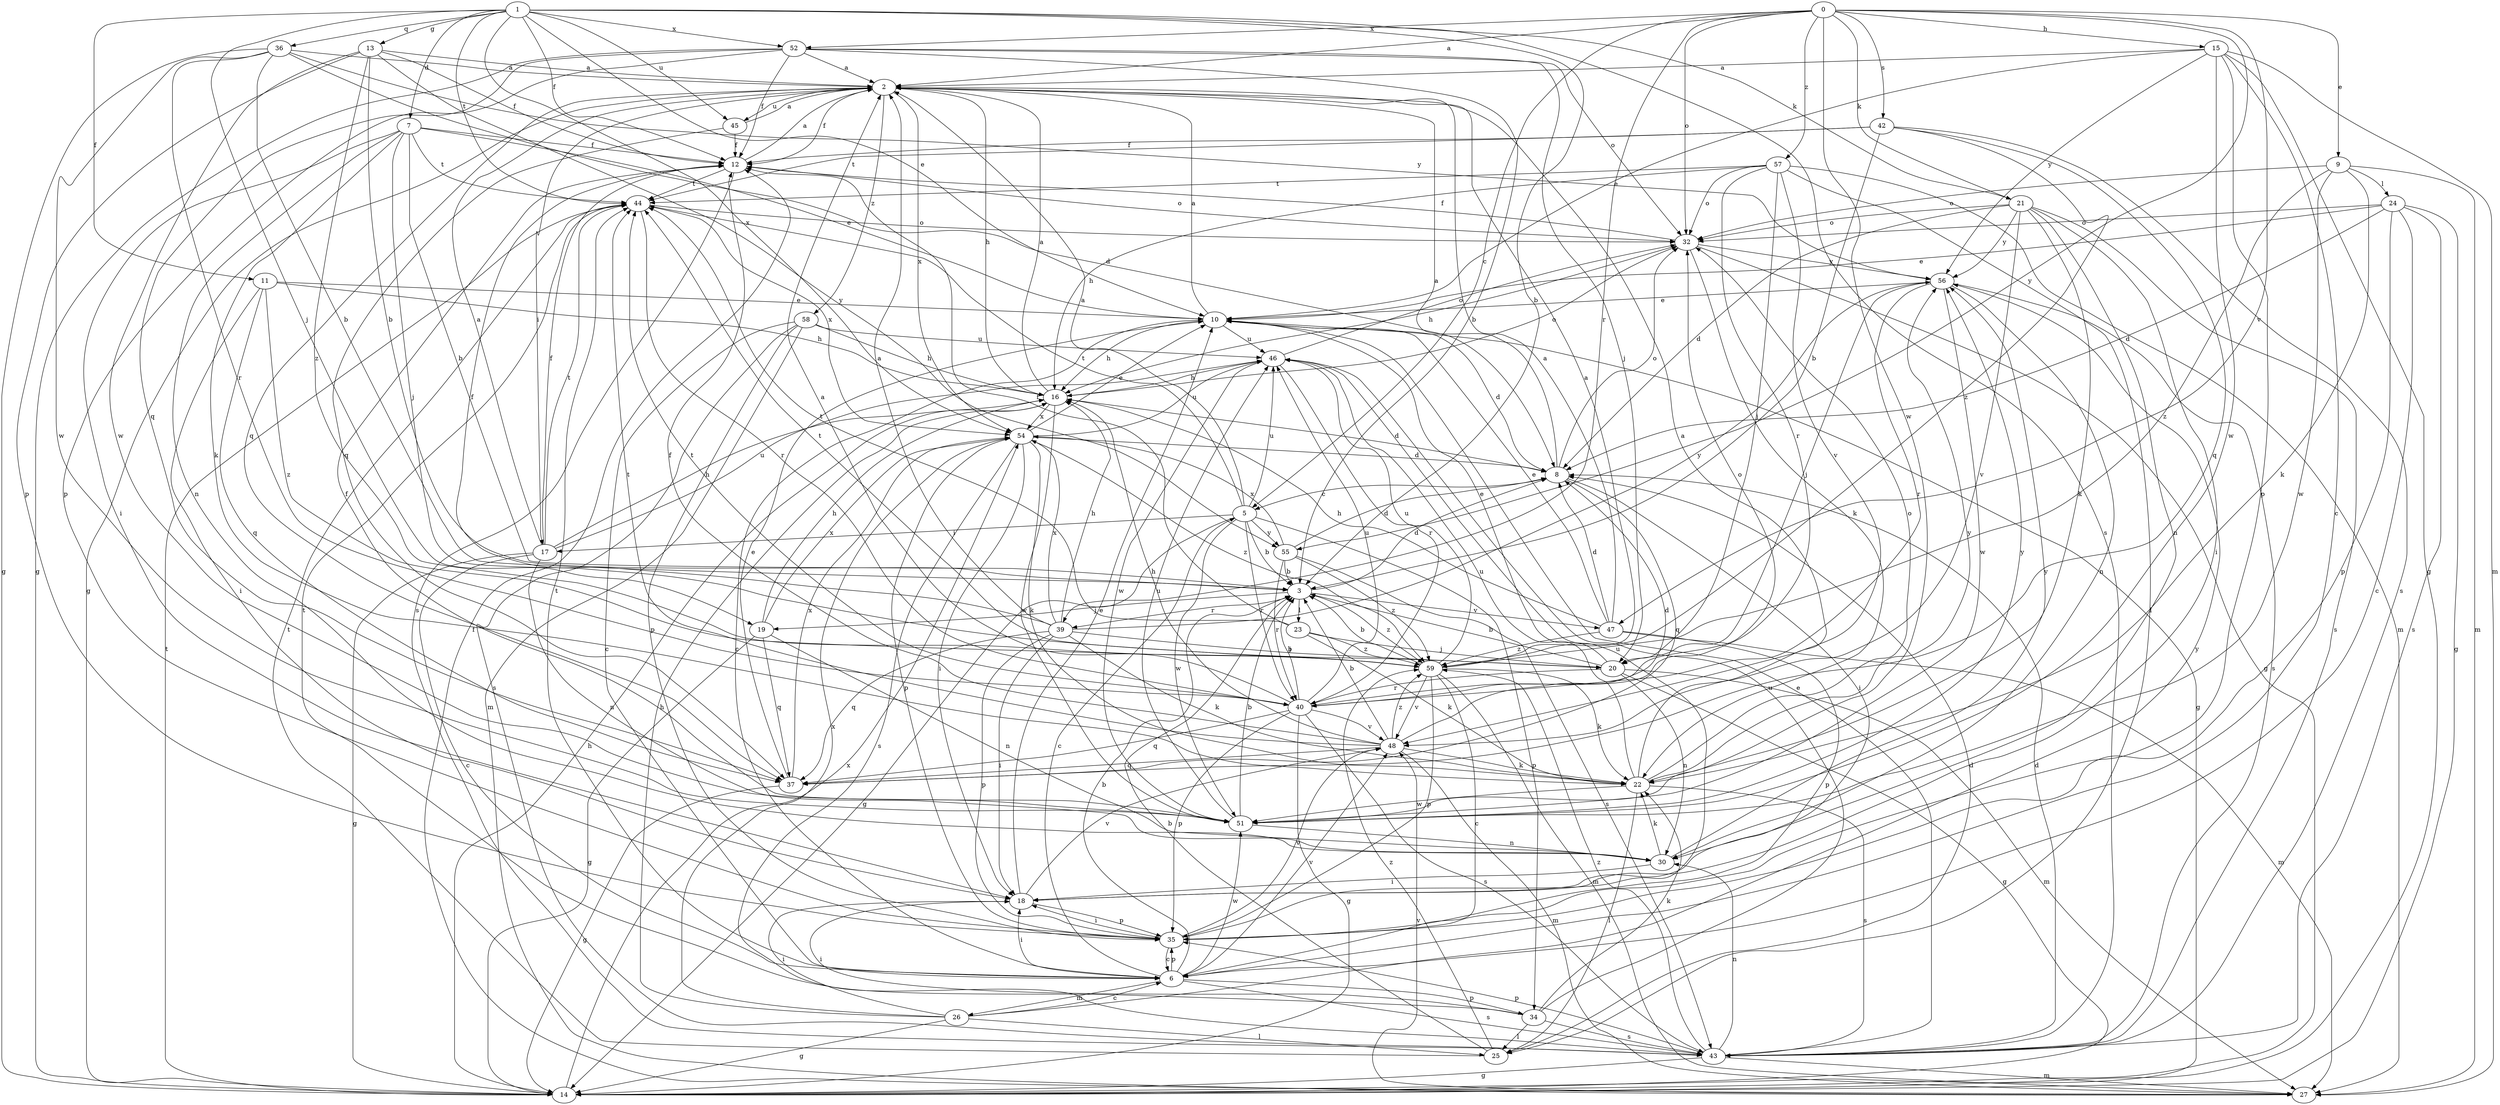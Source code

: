 strict digraph  {
0;
1;
2;
3;
5;
6;
7;
8;
9;
10;
11;
12;
13;
14;
15;
16;
17;
18;
19;
20;
21;
22;
23;
24;
25;
26;
27;
30;
32;
34;
35;
36;
37;
39;
40;
42;
43;
44;
45;
46;
47;
48;
51;
52;
54;
55;
56;
57;
58;
59;
0 -> 2  [label=a];
0 -> 5  [label=c];
0 -> 9  [label=e];
0 -> 15  [label=h];
0 -> 21  [label=k];
0 -> 32  [label=o];
0 -> 39  [label=r];
0 -> 42  [label=s];
0 -> 47  [label=v];
0 -> 51  [label=w];
0 -> 52  [label=x];
0 -> 55  [label=y];
0 -> 57  [label=z];
1 -> 3  [label=b];
1 -> 7  [label=d];
1 -> 10  [label=e];
1 -> 11  [label=f];
1 -> 12  [label=f];
1 -> 13  [label=g];
1 -> 19  [label=j];
1 -> 21  [label=k];
1 -> 36  [label=q];
1 -> 43  [label=s];
1 -> 44  [label=t];
1 -> 45  [label=u];
1 -> 52  [label=x];
1 -> 54  [label=x];
2 -> 12  [label=f];
2 -> 14  [label=g];
2 -> 16  [label=h];
2 -> 17  [label=i];
2 -> 37  [label=q];
2 -> 45  [label=u];
2 -> 54  [label=x];
2 -> 58  [label=z];
3 -> 8  [label=d];
3 -> 19  [label=j];
3 -> 23  [label=l];
3 -> 39  [label=r];
3 -> 47  [label=v];
3 -> 59  [label=z];
5 -> 2  [label=a];
5 -> 3  [label=b];
5 -> 14  [label=g];
5 -> 17  [label=i];
5 -> 34  [label=p];
5 -> 40  [label=r];
5 -> 44  [label=t];
5 -> 46  [label=u];
5 -> 51  [label=w];
5 -> 55  [label=y];
6 -> 3  [label=b];
6 -> 5  [label=c];
6 -> 18  [label=i];
6 -> 26  [label=m];
6 -> 34  [label=p];
6 -> 35  [label=p];
6 -> 43  [label=s];
6 -> 44  [label=t];
6 -> 48  [label=v];
6 -> 51  [label=w];
7 -> 3  [label=b];
7 -> 10  [label=e];
7 -> 12  [label=f];
7 -> 18  [label=i];
7 -> 20  [label=j];
7 -> 22  [label=k];
7 -> 30  [label=n];
7 -> 44  [label=t];
8 -> 2  [label=a];
8 -> 5  [label=c];
8 -> 18  [label=i];
8 -> 32  [label=o];
8 -> 37  [label=q];
9 -> 22  [label=k];
9 -> 24  [label=l];
9 -> 27  [label=m];
9 -> 32  [label=o];
9 -> 51  [label=w];
9 -> 59  [label=z];
10 -> 2  [label=a];
10 -> 6  [label=c];
10 -> 8  [label=d];
10 -> 14  [label=g];
10 -> 16  [label=h];
10 -> 46  [label=u];
11 -> 10  [label=e];
11 -> 16  [label=h];
11 -> 18  [label=i];
11 -> 37  [label=q];
11 -> 59  [label=z];
12 -> 2  [label=a];
12 -> 32  [label=o];
12 -> 43  [label=s];
12 -> 44  [label=t];
13 -> 2  [label=a];
13 -> 3  [label=b];
13 -> 12  [label=f];
13 -> 35  [label=p];
13 -> 51  [label=w];
13 -> 55  [label=y];
13 -> 59  [label=z];
14 -> 16  [label=h];
14 -> 44  [label=t];
14 -> 54  [label=x];
15 -> 2  [label=a];
15 -> 6  [label=c];
15 -> 10  [label=e];
15 -> 14  [label=g];
15 -> 27  [label=m];
15 -> 35  [label=p];
15 -> 51  [label=w];
15 -> 56  [label=y];
16 -> 2  [label=a];
16 -> 8  [label=d];
16 -> 32  [label=o];
16 -> 51  [label=w];
16 -> 54  [label=x];
17 -> 2  [label=a];
17 -> 6  [label=c];
17 -> 12  [label=f];
17 -> 14  [label=g];
17 -> 16  [label=h];
17 -> 30  [label=n];
17 -> 44  [label=t];
17 -> 46  [label=u];
18 -> 10  [label=e];
18 -> 35  [label=p];
18 -> 48  [label=v];
19 -> 14  [label=g];
19 -> 16  [label=h];
19 -> 30  [label=n];
19 -> 37  [label=q];
19 -> 54  [label=x];
20 -> 3  [label=b];
20 -> 10  [label=e];
20 -> 14  [label=g];
20 -> 27  [label=m];
20 -> 30  [label=n];
20 -> 40  [label=r];
21 -> 8  [label=d];
21 -> 18  [label=i];
21 -> 22  [label=k];
21 -> 30  [label=n];
21 -> 32  [label=o];
21 -> 43  [label=s];
21 -> 48  [label=v];
21 -> 56  [label=y];
22 -> 2  [label=a];
22 -> 25  [label=l];
22 -> 32  [label=o];
22 -> 43  [label=s];
22 -> 46  [label=u];
22 -> 51  [label=w];
22 -> 56  [label=y];
23 -> 12  [label=f];
23 -> 20  [label=j];
23 -> 22  [label=k];
23 -> 44  [label=t];
23 -> 59  [label=z];
24 -> 6  [label=c];
24 -> 8  [label=d];
24 -> 10  [label=e];
24 -> 14  [label=g];
24 -> 32  [label=o];
24 -> 35  [label=p];
24 -> 43  [label=s];
25 -> 3  [label=b];
25 -> 8  [label=d];
25 -> 44  [label=t];
25 -> 59  [label=z];
26 -> 6  [label=c];
26 -> 14  [label=g];
26 -> 16  [label=h];
26 -> 18  [label=i];
26 -> 25  [label=l];
26 -> 54  [label=x];
26 -> 56  [label=y];
27 -> 12  [label=f];
27 -> 48  [label=v];
30 -> 18  [label=i];
30 -> 22  [label=k];
30 -> 56  [label=y];
32 -> 12  [label=f];
32 -> 14  [label=g];
32 -> 16  [label=h];
32 -> 22  [label=k];
32 -> 56  [label=y];
34 -> 18  [label=i];
34 -> 22  [label=k];
34 -> 25  [label=l];
34 -> 43  [label=s];
34 -> 44  [label=t];
34 -> 46  [label=u];
35 -> 6  [label=c];
35 -> 18  [label=i];
35 -> 46  [label=u];
35 -> 48  [label=v];
36 -> 2  [label=a];
36 -> 3  [label=b];
36 -> 8  [label=d];
36 -> 14  [label=g];
36 -> 40  [label=r];
36 -> 51  [label=w];
36 -> 56  [label=y];
37 -> 10  [label=e];
37 -> 14  [label=g];
37 -> 54  [label=x];
39 -> 2  [label=a];
39 -> 12  [label=f];
39 -> 16  [label=h];
39 -> 18  [label=i];
39 -> 20  [label=j];
39 -> 22  [label=k];
39 -> 35  [label=p];
39 -> 37  [label=q];
39 -> 54  [label=x];
39 -> 56  [label=y];
40 -> 2  [label=a];
40 -> 3  [label=b];
40 -> 14  [label=g];
40 -> 32  [label=o];
40 -> 35  [label=p];
40 -> 37  [label=q];
40 -> 43  [label=s];
40 -> 44  [label=t];
40 -> 46  [label=u];
40 -> 48  [label=v];
42 -> 3  [label=b];
42 -> 12  [label=f];
42 -> 37  [label=q];
42 -> 43  [label=s];
42 -> 44  [label=t];
42 -> 59  [label=z];
43 -> 8  [label=d];
43 -> 10  [label=e];
43 -> 14  [label=g];
43 -> 27  [label=m];
43 -> 30  [label=n];
43 -> 35  [label=p];
43 -> 59  [label=z];
44 -> 32  [label=o];
44 -> 40  [label=r];
44 -> 54  [label=x];
45 -> 2  [label=a];
45 -> 12  [label=f];
45 -> 37  [label=q];
46 -> 16  [label=h];
46 -> 32  [label=o];
46 -> 40  [label=r];
46 -> 51  [label=w];
47 -> 2  [label=a];
47 -> 8  [label=d];
47 -> 10  [label=e];
47 -> 16  [label=h];
47 -> 27  [label=m];
47 -> 35  [label=p];
47 -> 59  [label=z];
48 -> 3  [label=b];
48 -> 8  [label=d];
48 -> 12  [label=f];
48 -> 16  [label=h];
48 -> 22  [label=k];
48 -> 27  [label=m];
48 -> 37  [label=q];
48 -> 44  [label=t];
48 -> 59  [label=z];
51 -> 3  [label=b];
51 -> 12  [label=f];
51 -> 30  [label=n];
51 -> 46  [label=u];
51 -> 56  [label=y];
52 -> 2  [label=a];
52 -> 3  [label=b];
52 -> 12  [label=f];
52 -> 14  [label=g];
52 -> 20  [label=j];
52 -> 32  [label=o];
52 -> 35  [label=p];
52 -> 37  [label=q];
54 -> 8  [label=d];
54 -> 10  [label=e];
54 -> 18  [label=i];
54 -> 22  [label=k];
54 -> 35  [label=p];
54 -> 43  [label=s];
54 -> 46  [label=u];
54 -> 59  [label=z];
55 -> 3  [label=b];
55 -> 8  [label=d];
55 -> 40  [label=r];
55 -> 43  [label=s];
55 -> 54  [label=x];
55 -> 59  [label=z];
56 -> 10  [label=e];
56 -> 20  [label=j];
56 -> 30  [label=n];
56 -> 40  [label=r];
56 -> 43  [label=s];
56 -> 51  [label=w];
57 -> 16  [label=h];
57 -> 20  [label=j];
57 -> 25  [label=l];
57 -> 27  [label=m];
57 -> 32  [label=o];
57 -> 40  [label=r];
57 -> 44  [label=t];
57 -> 48  [label=v];
58 -> 6  [label=c];
58 -> 16  [label=h];
58 -> 27  [label=m];
58 -> 35  [label=p];
58 -> 43  [label=s];
58 -> 46  [label=u];
59 -> 2  [label=a];
59 -> 3  [label=b];
59 -> 6  [label=c];
59 -> 22  [label=k];
59 -> 27  [label=m];
59 -> 35  [label=p];
59 -> 44  [label=t];
59 -> 46  [label=u];
59 -> 48  [label=v];
}

